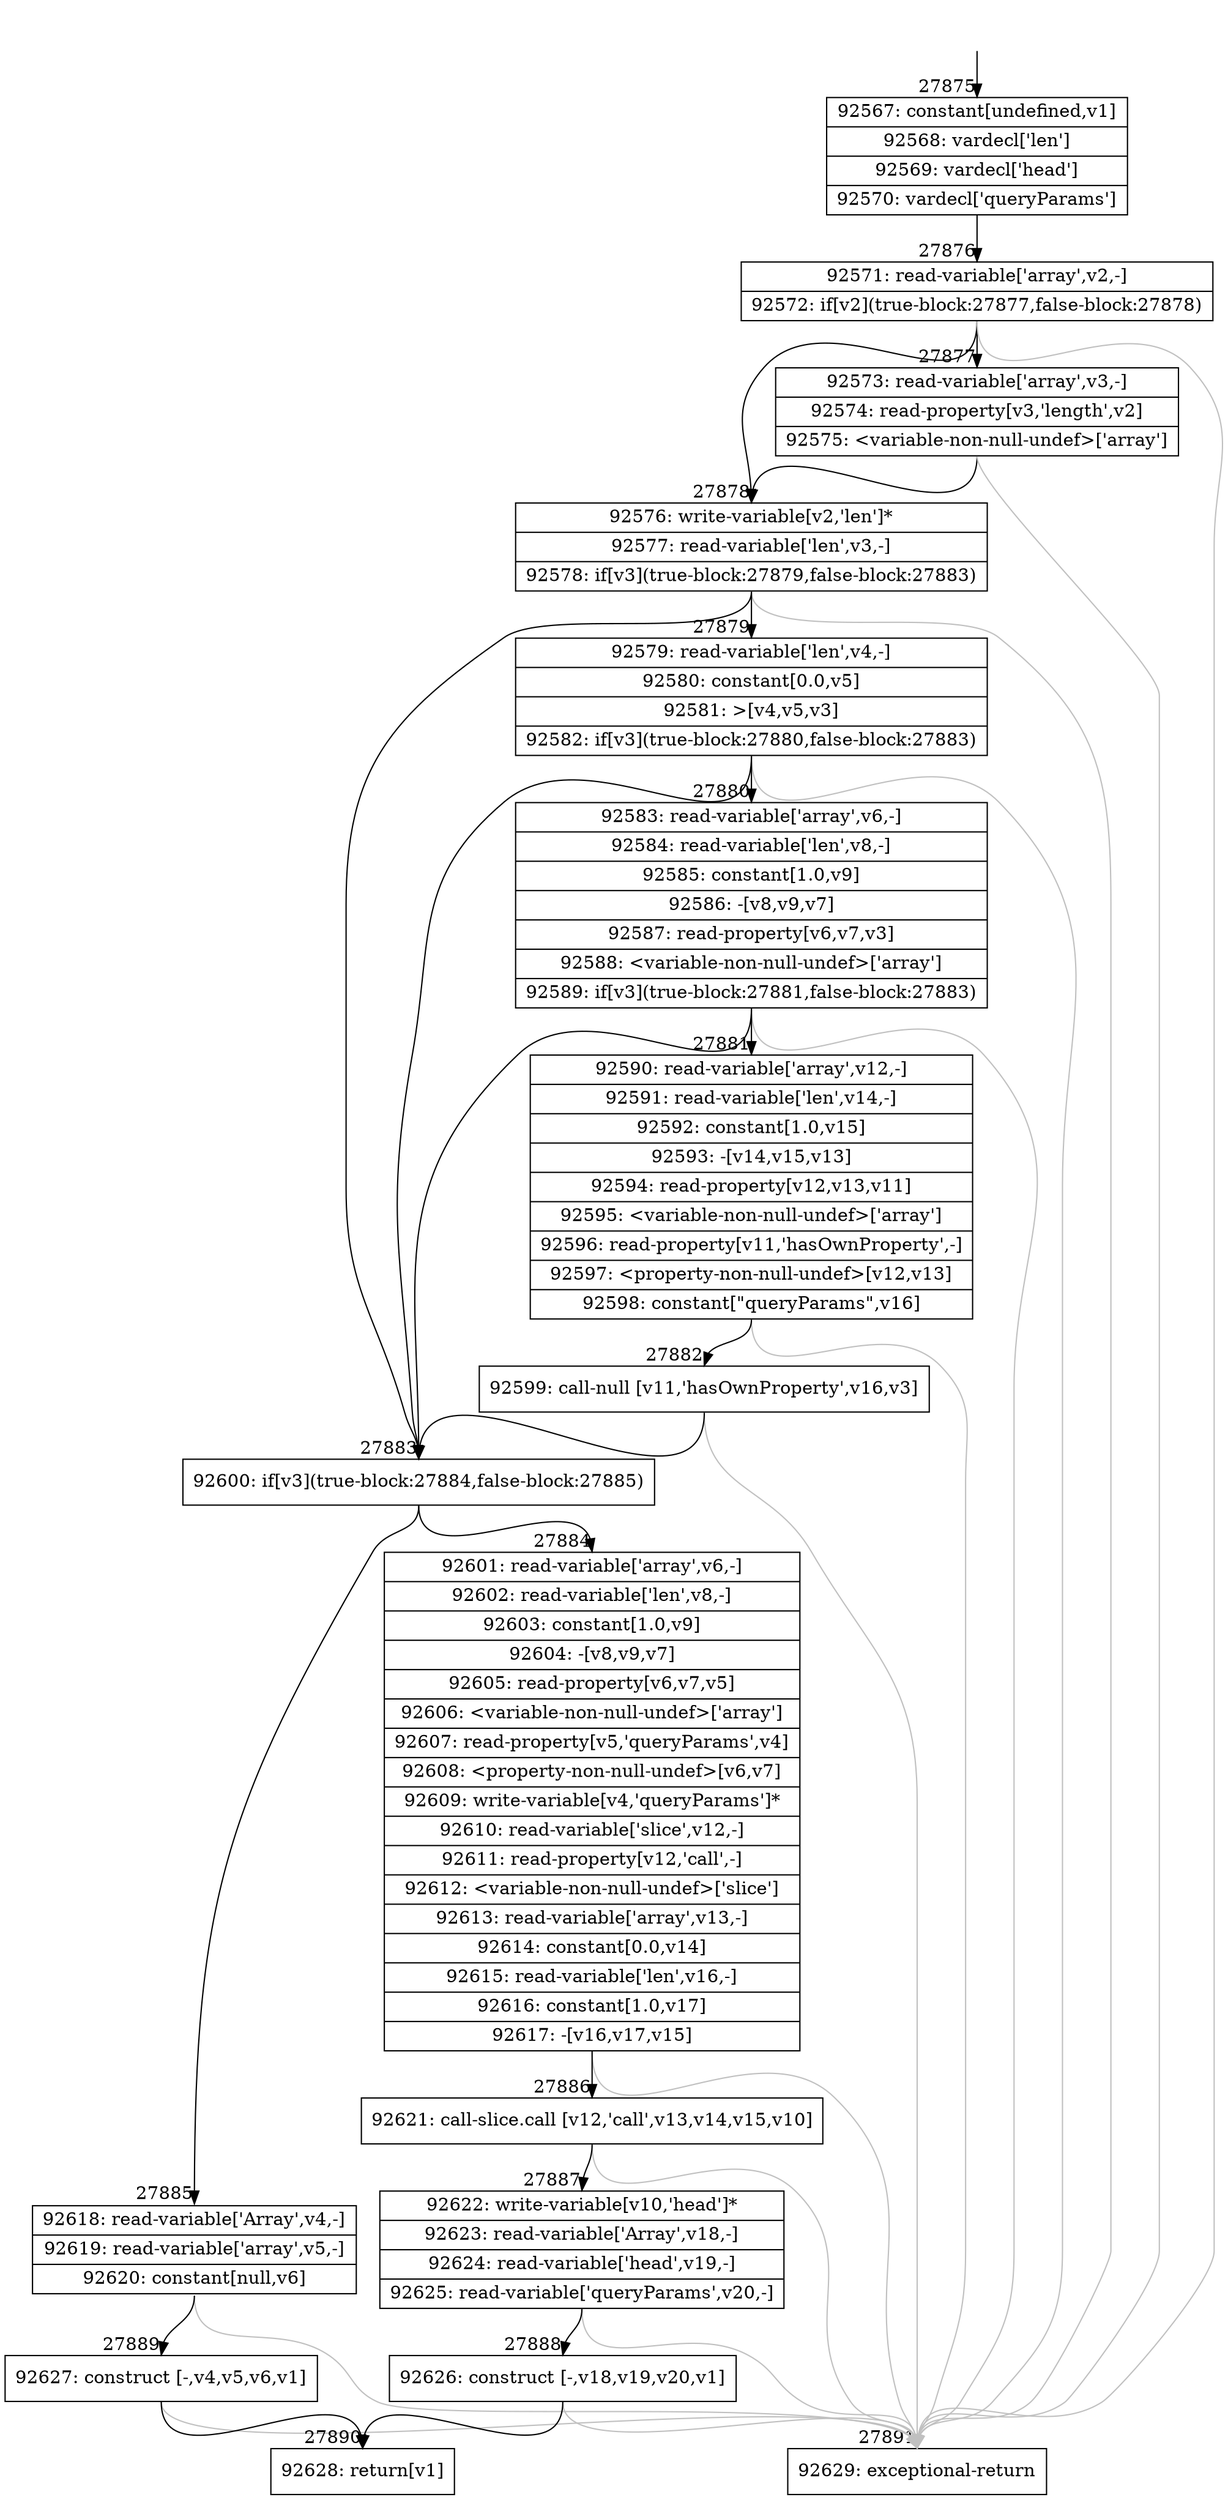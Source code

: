 digraph {
rankdir="TD"
BB_entry2439[shape=none,label=""];
BB_entry2439 -> BB27875 [tailport=s, headport=n, headlabel="    27875"]
BB27875 [shape=record label="{92567: constant[undefined,v1]|92568: vardecl['len']|92569: vardecl['head']|92570: vardecl['queryParams']}" ] 
BB27875 -> BB27876 [tailport=s, headport=n, headlabel="      27876"]
BB27876 [shape=record label="{92571: read-variable['array',v2,-]|92572: if[v2](true-block:27877,false-block:27878)}" ] 
BB27876 -> BB27878 [tailport=s, headport=n, headlabel="      27878"]
BB27876 -> BB27877 [tailport=s, headport=n, headlabel="      27877"]
BB27876 -> BB27891 [tailport=s, headport=n, color=gray, headlabel="      27891"]
BB27877 [shape=record label="{92573: read-variable['array',v3,-]|92574: read-property[v3,'length',v2]|92575: \<variable-non-null-undef\>['array']}" ] 
BB27877 -> BB27878 [tailport=s, headport=n]
BB27877 -> BB27891 [tailport=s, headport=n, color=gray]
BB27878 [shape=record label="{92576: write-variable[v2,'len']*|92577: read-variable['len',v3,-]|92578: if[v3](true-block:27879,false-block:27883)}" ] 
BB27878 -> BB27883 [tailport=s, headport=n, headlabel="      27883"]
BB27878 -> BB27879 [tailport=s, headport=n, headlabel="      27879"]
BB27878 -> BB27891 [tailport=s, headport=n, color=gray]
BB27879 [shape=record label="{92579: read-variable['len',v4,-]|92580: constant[0.0,v5]|92581: \>[v4,v5,v3]|92582: if[v3](true-block:27880,false-block:27883)}" ] 
BB27879 -> BB27883 [tailport=s, headport=n]
BB27879 -> BB27880 [tailport=s, headport=n, headlabel="      27880"]
BB27879 -> BB27891 [tailport=s, headport=n, color=gray]
BB27880 [shape=record label="{92583: read-variable['array',v6,-]|92584: read-variable['len',v8,-]|92585: constant[1.0,v9]|92586: -[v8,v9,v7]|92587: read-property[v6,v7,v3]|92588: \<variable-non-null-undef\>['array']|92589: if[v3](true-block:27881,false-block:27883)}" ] 
BB27880 -> BB27883 [tailport=s, headport=n]
BB27880 -> BB27881 [tailport=s, headport=n, headlabel="      27881"]
BB27880 -> BB27891 [tailport=s, headport=n, color=gray]
BB27881 [shape=record label="{92590: read-variable['array',v12,-]|92591: read-variable['len',v14,-]|92592: constant[1.0,v15]|92593: -[v14,v15,v13]|92594: read-property[v12,v13,v11]|92595: \<variable-non-null-undef\>['array']|92596: read-property[v11,'hasOwnProperty',-]|92597: \<property-non-null-undef\>[v12,v13]|92598: constant[\"queryParams\",v16]}" ] 
BB27881 -> BB27882 [tailport=s, headport=n, headlabel="      27882"]
BB27881 -> BB27891 [tailport=s, headport=n, color=gray]
BB27882 [shape=record label="{92599: call-null [v11,'hasOwnProperty',v16,v3]}" ] 
BB27882 -> BB27883 [tailport=s, headport=n]
BB27882 -> BB27891 [tailport=s, headport=n, color=gray]
BB27883 [shape=record label="{92600: if[v3](true-block:27884,false-block:27885)}" ] 
BB27883 -> BB27884 [tailport=s, headport=n, headlabel="      27884"]
BB27883 -> BB27885 [tailport=s, headport=n, headlabel="      27885"]
BB27884 [shape=record label="{92601: read-variable['array',v6,-]|92602: read-variable['len',v8,-]|92603: constant[1.0,v9]|92604: -[v8,v9,v7]|92605: read-property[v6,v7,v5]|92606: \<variable-non-null-undef\>['array']|92607: read-property[v5,'queryParams',v4]|92608: \<property-non-null-undef\>[v6,v7]|92609: write-variable[v4,'queryParams']*|92610: read-variable['slice',v12,-]|92611: read-property[v12,'call',-]|92612: \<variable-non-null-undef\>['slice']|92613: read-variable['array',v13,-]|92614: constant[0.0,v14]|92615: read-variable['len',v16,-]|92616: constant[1.0,v17]|92617: -[v16,v17,v15]}" ] 
BB27884 -> BB27886 [tailport=s, headport=n, headlabel="      27886"]
BB27884 -> BB27891 [tailport=s, headport=n, color=gray]
BB27885 [shape=record label="{92618: read-variable['Array',v4,-]|92619: read-variable['array',v5,-]|92620: constant[null,v6]}" ] 
BB27885 -> BB27889 [tailport=s, headport=n, headlabel="      27889"]
BB27885 -> BB27891 [tailport=s, headport=n, color=gray]
BB27886 [shape=record label="{92621: call-slice.call [v12,'call',v13,v14,v15,v10]}" ] 
BB27886 -> BB27887 [tailport=s, headport=n, headlabel="      27887"]
BB27886 -> BB27891 [tailport=s, headport=n, color=gray]
BB27887 [shape=record label="{92622: write-variable[v10,'head']*|92623: read-variable['Array',v18,-]|92624: read-variable['head',v19,-]|92625: read-variable['queryParams',v20,-]}" ] 
BB27887 -> BB27888 [tailport=s, headport=n, headlabel="      27888"]
BB27887 -> BB27891 [tailport=s, headport=n, color=gray]
BB27888 [shape=record label="{92626: construct [-,v18,v19,v20,v1]}" ] 
BB27888 -> BB27890 [tailport=s, headport=n, headlabel="      27890"]
BB27888 -> BB27891 [tailport=s, headport=n, color=gray]
BB27889 [shape=record label="{92627: construct [-,v4,v5,v6,v1]}" ] 
BB27889 -> BB27890 [tailport=s, headport=n]
BB27889 -> BB27891 [tailport=s, headport=n, color=gray]
BB27890 [shape=record label="{92628: return[v1]}" ] 
BB27891 [shape=record label="{92629: exceptional-return}" ] 
//#$~ 50052
}
